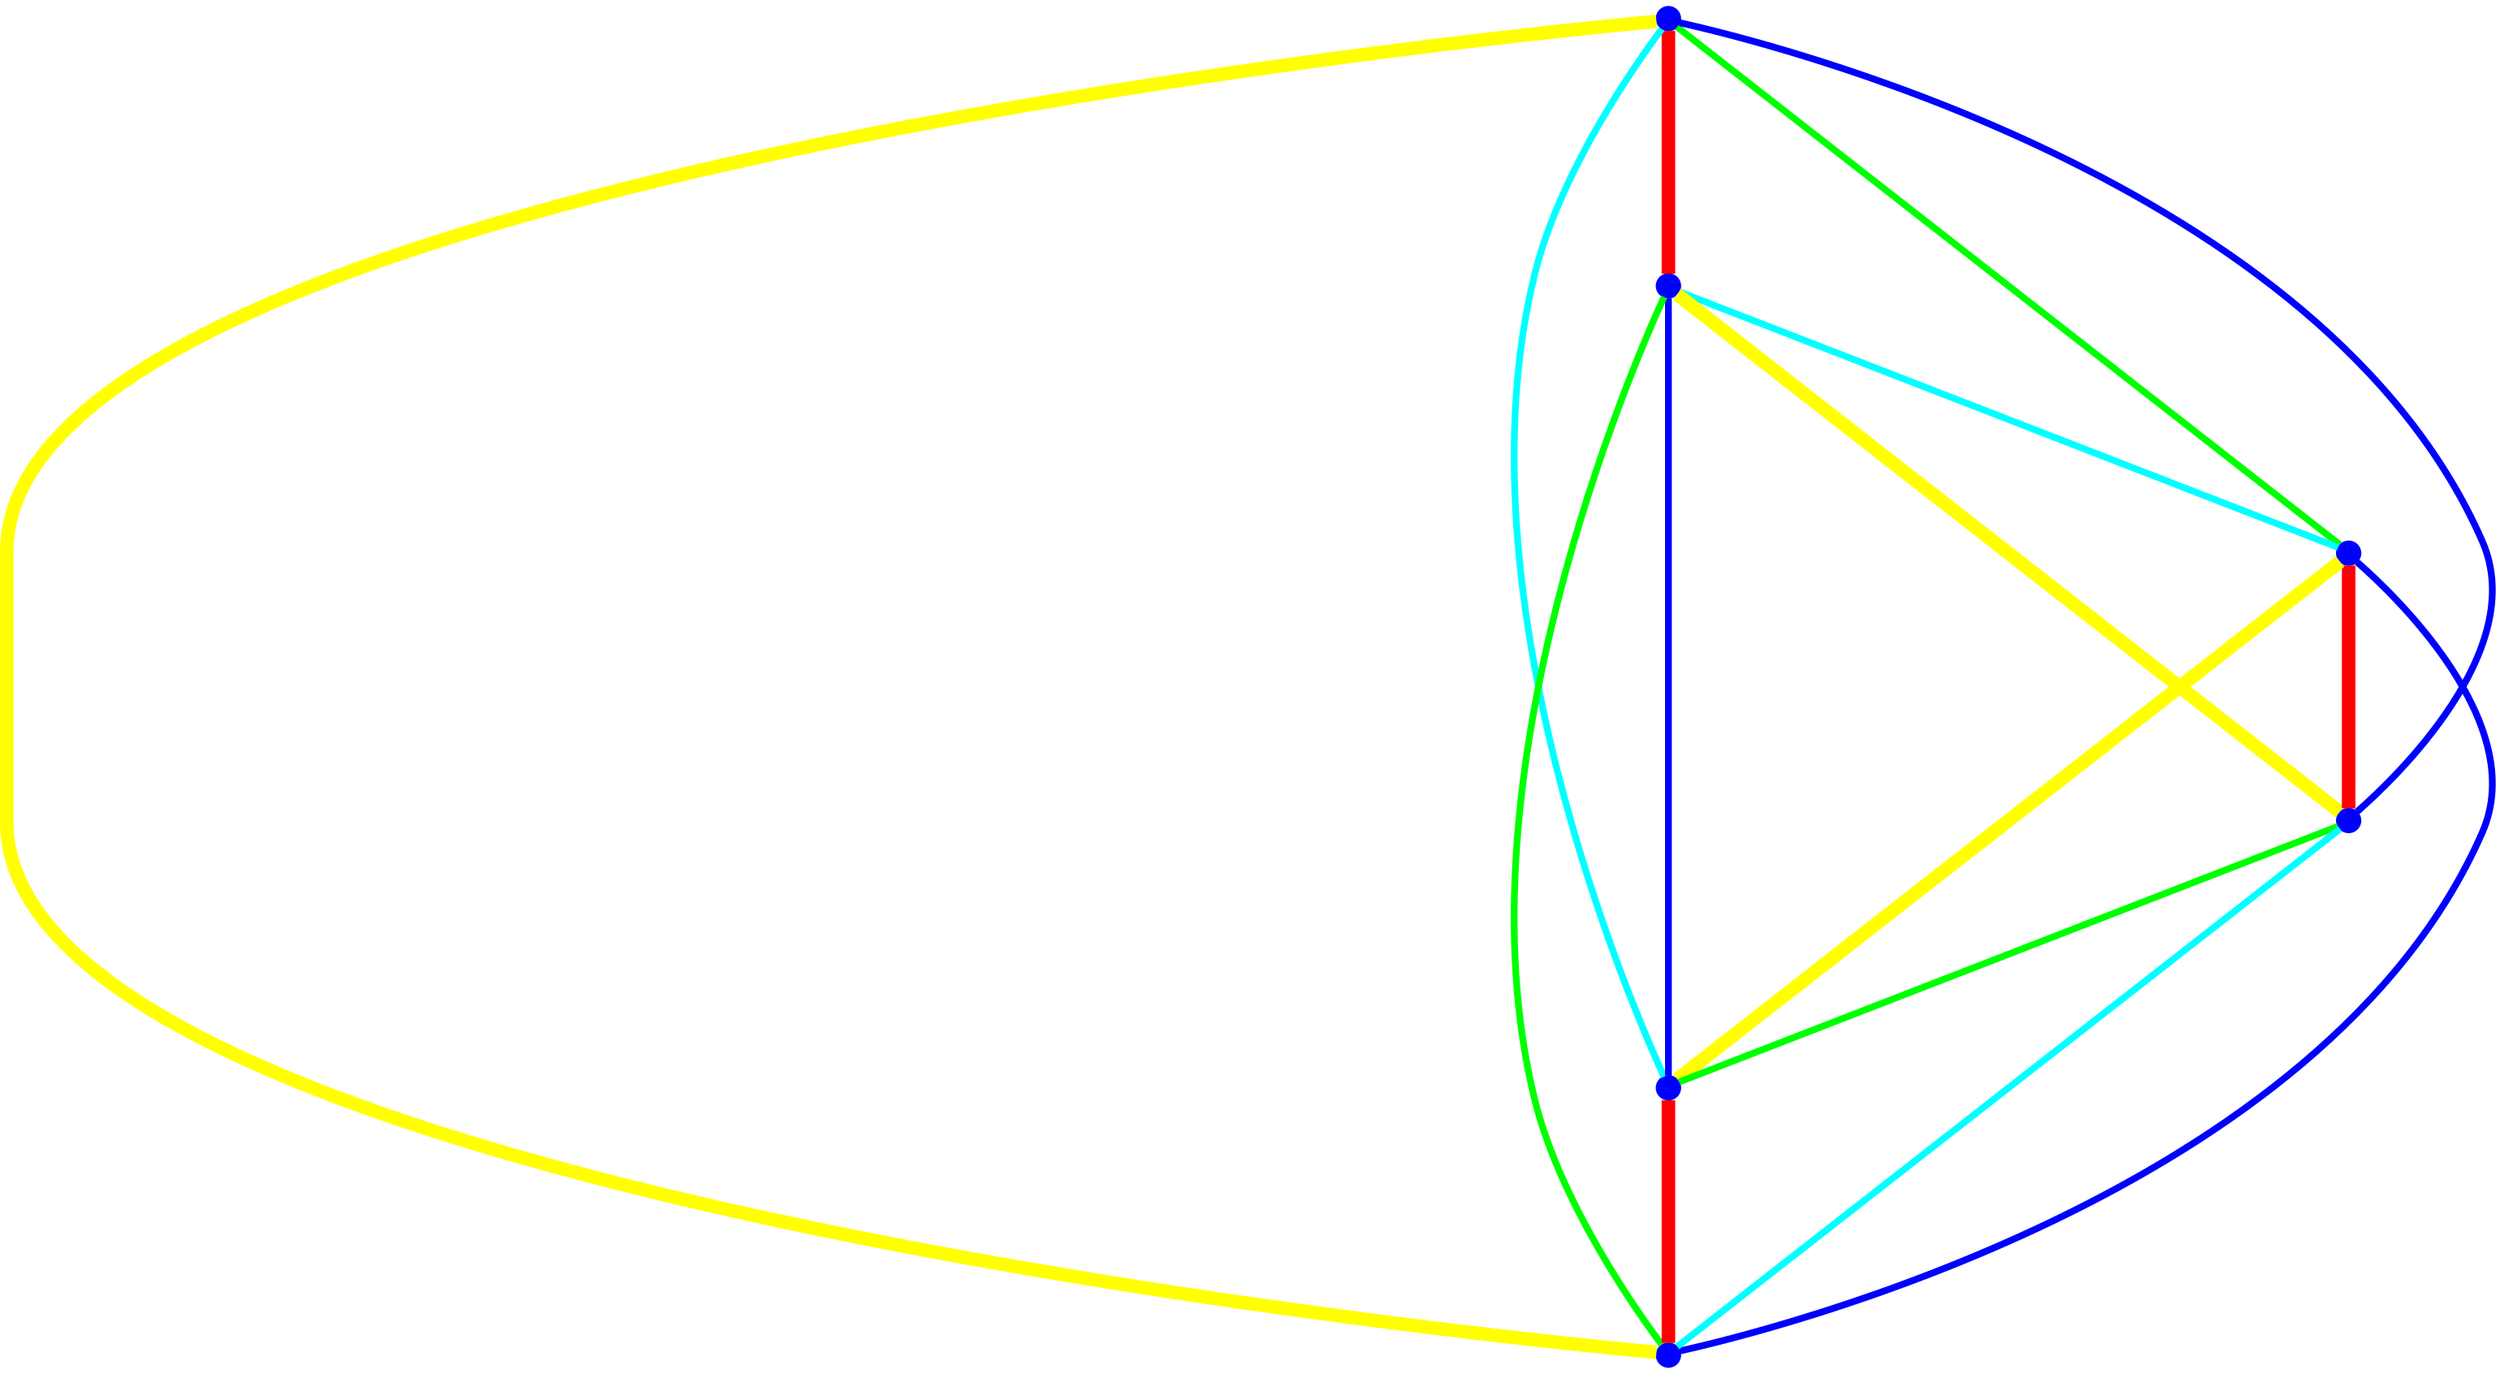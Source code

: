 graph {
ranksep=2
nodesep=2
node [label="" shape=circle style=filled fixedsize=true color=blue fillcolor=blue width=0.2];
"1" -- "2" [style="solid",penwidth="8",color="red"];
"1" -- "3" [style="solid",penwidth="4",color="green"];
"1" -- "4" [style="solid",penwidth="4",color="blue"];
"1" -- "5" [style="solid",penwidth="4",color="cyan"];
"1" -- "6" [style="solid",penwidth="8",color="yellow"];
"2" -- "3" [style="solid",penwidth="4",color="cyan"];
"2" -- "4" [style="solid",penwidth="8",color="yellow"];
"2" -- "5" [style="solid",penwidth="4",color="blue"];
"2" -- "6" [style="solid",penwidth="4",color="green"];
"3" -- "4" [style="solid",penwidth="8",color="red"];
"3" -- "5" [style="solid",penwidth="8",color="yellow"];
"3" -- "6" [style="solid",penwidth="4",color="blue"];
"4" -- "5" [style="solid",penwidth="4",color="green"];
"4" -- "6" [style="solid",penwidth="4",color="cyan"];
"5" -- "6" [style="solid",penwidth="8",color="red"];
}
